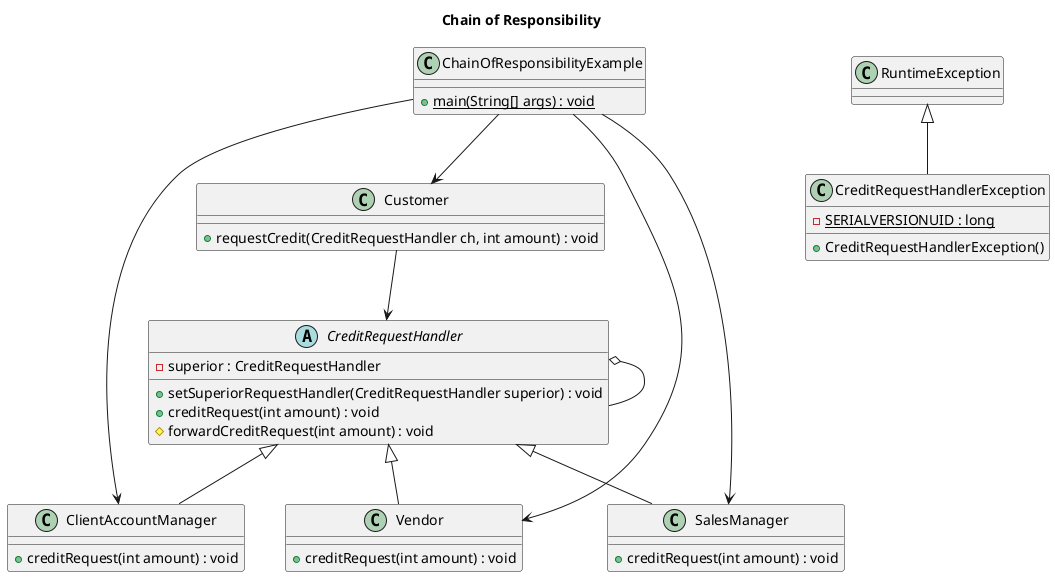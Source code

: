 

@startuml
	title  Chain of Responsibility
	abstract class CreditRequestHandler {
		-superior : CreditRequestHandler
		+setSuperiorRequestHandler(CreditRequestHandler superior) : void
		+creditRequest(int amount) : void
		#forwardCreditRequest(int amount) : void
	}
	
	class ClientAccountManager {
		+creditRequest(int amount) : void
	}
	
	class Vendor {
		+creditRequest(int amount) : void
	}
	
	class SalesManager {
		+creditRequest(int amount) : void
	}
	
	class Customer {
		+requestCredit(CreditRequestHandler ch, int amount) : void
	}
	
	class CreditRequestHandlerException {
		-{static} SERIALVERSIONUID : long
		+CreditRequestHandlerException()
	}
	class RuntimeException {
	}
	
	class ChainOfResponsibilityExample {
		+{static} main(String[] args) : void
	}
	
	RuntimeException <|-- CreditRequestHandlerException
	CreditRequestHandler <|-- SalesManager
	CreditRequestHandler <|-- Vendor
	CreditRequestHandler <|-- ClientAccountManager
	CreditRequestHandler o-- CreditRequestHandler
	
	Customer -down-> CreditRequestHandler
	ChainOfResponsibilityExample -down-> ClientAccountManager
	ChainOfResponsibilityExample -down-> Customer
	ChainOfResponsibilityExample -down-> Vendor
	ChainOfResponsibilityExample -down-> SalesManager
@enduml

